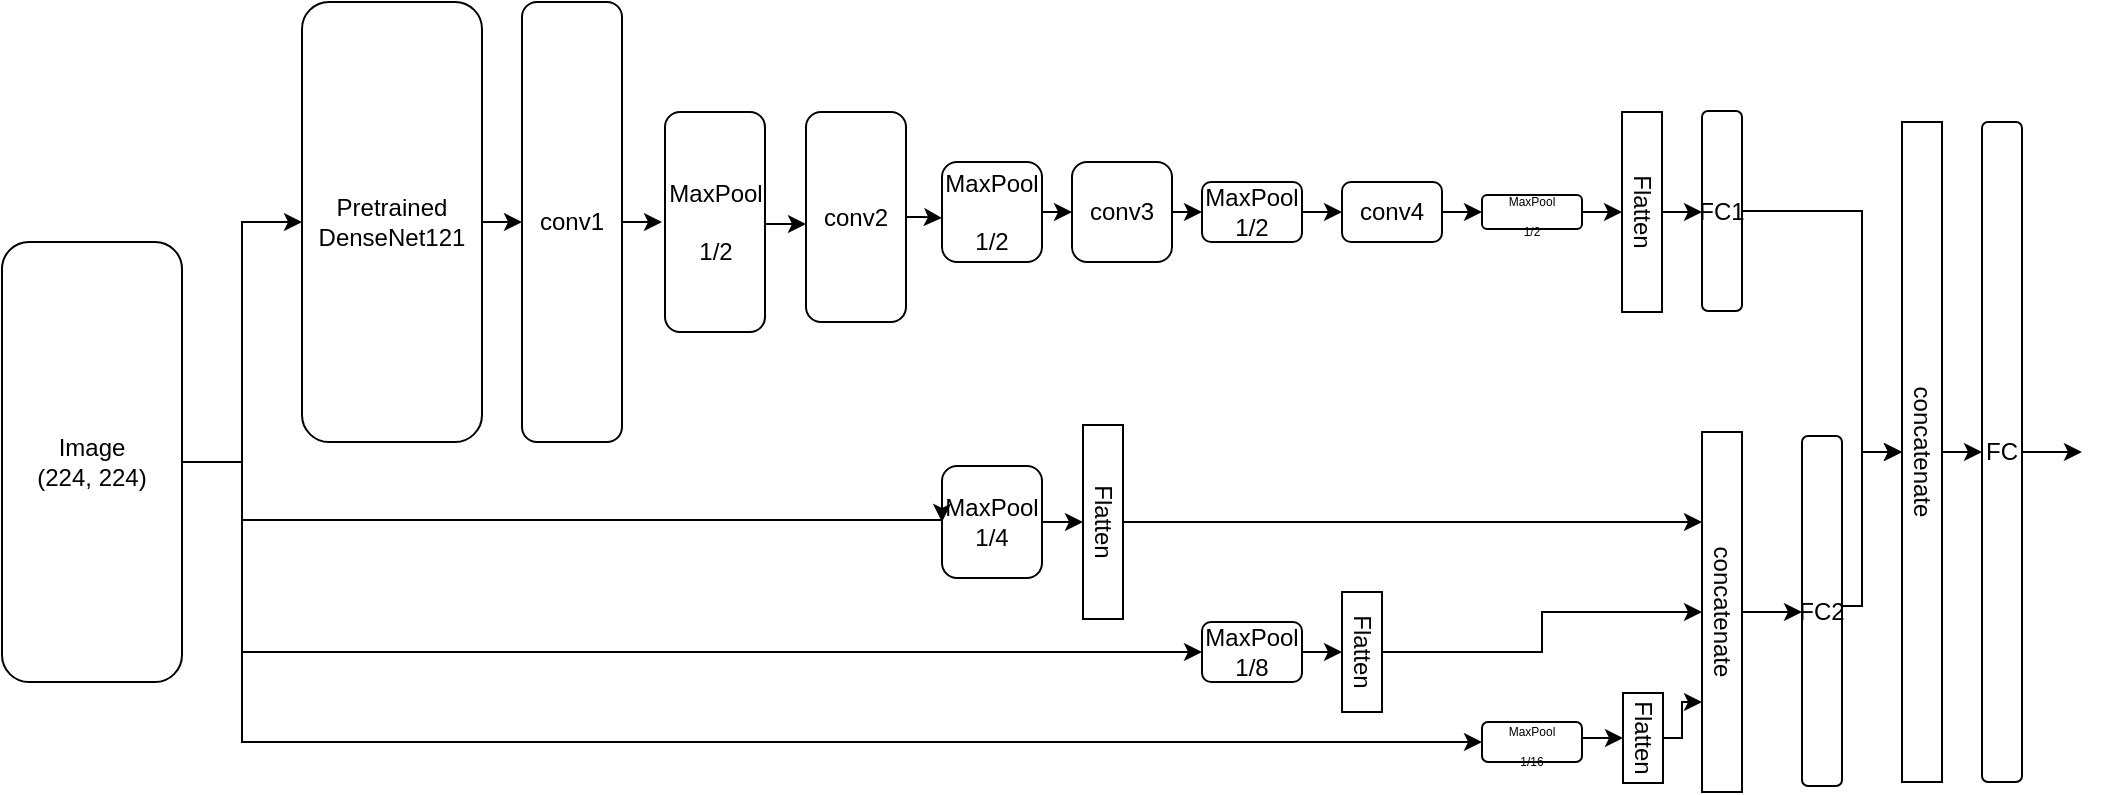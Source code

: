 <mxfile version="10.6.1" type="device"><diagram id="mYBcJEUczrM0jmcquavt" name="Page-1"><mxGraphModel dx="2030" dy="790" grid="1" gridSize="10" guides="1" tooltips="1" connect="1" arrows="1" fold="1" page="1" pageScale="1.5" pageWidth="827" pageHeight="1169" math="0" shadow="0"><root><mxCell id="0"/><mxCell id="1" parent="0"/><mxCell id="JtmCwyaHHPHIik8KMfxs-60" value="" style="edgeStyle=orthogonalEdgeStyle;rounded=0;orthogonalLoop=1;jettySize=auto;html=1;" edge="1" parent="1" source="JtmCwyaHHPHIik8KMfxs-1"><mxGeometry relative="1" as="geometry"><mxPoint x="310" y="150" as="targetPoint"/></mxGeometry></mxCell><mxCell id="JtmCwyaHHPHIik8KMfxs-1" value="Pretrained&lt;br&gt;DenseNet121&lt;br&gt;" style="rounded=1;whiteSpace=wrap;html=1;" vertex="1" parent="1"><mxGeometry x="200" y="40" width="90" height="220" as="geometry"/></mxCell><mxCell id="JtmCwyaHHPHIik8KMfxs-63" value="" style="edgeStyle=orthogonalEdgeStyle;rounded=0;orthogonalLoop=1;jettySize=auto;html=1;" edge="1" parent="1" source="JtmCwyaHHPHIik8KMfxs-2"><mxGeometry relative="1" as="geometry"><mxPoint x="380" y="150" as="targetPoint"/></mxGeometry></mxCell><mxCell id="JtmCwyaHHPHIik8KMfxs-2" value="conv1&lt;br&gt;" style="rounded=1;whiteSpace=wrap;html=1;" vertex="1" parent="1"><mxGeometry x="310" y="40" width="50" height="220" as="geometry"/></mxCell><mxCell id="JtmCwyaHHPHIik8KMfxs-82" style="edgeStyle=orthogonalEdgeStyle;rounded=0;orthogonalLoop=1;jettySize=auto;html=1;exitX=1;exitY=0.5;exitDx=0;exitDy=0;entryX=0.5;entryY=1;entryDx=0;entryDy=0;" edge="1" parent="1" source="JtmCwyaHHPHIik8KMfxs-9" target="JtmCwyaHHPHIik8KMfxs-41"><mxGeometry relative="1" as="geometry"><Array as="points"><mxPoint x="980" y="144"/><mxPoint x="980" y="265"/></Array></mxGeometry></mxCell><mxCell id="JtmCwyaHHPHIik8KMfxs-9" value="FC1&lt;br&gt;" style="rounded=1;whiteSpace=wrap;html=1;" vertex="1" parent="1"><mxGeometry x="900" y="94.5" width="20" height="100" as="geometry"/></mxCell><mxCell id="JtmCwyaHHPHIik8KMfxs-64" value="" style="edgeStyle=orthogonalEdgeStyle;rounded=0;orthogonalLoop=1;jettySize=auto;html=1;entryX=0.005;entryY=0.533;entryDx=0;entryDy=0;entryPerimeter=0;" edge="1" parent="1" source="JtmCwyaHHPHIik8KMfxs-11" target="JtmCwyaHHPHIik8KMfxs-21"><mxGeometry relative="1" as="geometry"><mxPoint x="440" y="160" as="targetPoint"/><Array as="points"><mxPoint x="452" y="151"/><mxPoint x="452" y="151"/></Array></mxGeometry></mxCell><mxCell id="JtmCwyaHHPHIik8KMfxs-11" value="MaxPool&lt;br&gt;&lt;br&gt;1/2&lt;br&gt;" style="rounded=1;whiteSpace=wrap;html=1;" vertex="1" parent="1"><mxGeometry x="381.5" y="95" width="50" height="110" as="geometry"/></mxCell><mxCell id="JtmCwyaHHPHIik8KMfxs-91" style="edgeStyle=orthogonalEdgeStyle;rounded=0;orthogonalLoop=1;jettySize=auto;html=1;exitX=1;exitY=0.5;exitDx=0;exitDy=0;entryX=0.5;entryY=1;entryDx=0;entryDy=0;" edge="1" parent="1" source="JtmCwyaHHPHIik8KMfxs-12" target="JtmCwyaHHPHIik8KMfxs-29"><mxGeometry relative="1" as="geometry"/></mxCell><mxCell id="JtmCwyaHHPHIik8KMfxs-12" value="MaxPool&lt;br&gt;1/4&lt;br&gt;" style="rounded=1;whiteSpace=wrap;html=1;" vertex="1" parent="1"><mxGeometry x="520" y="272" width="50" height="56" as="geometry"/></mxCell><mxCell id="JtmCwyaHHPHIik8KMfxs-90" style="edgeStyle=orthogonalEdgeStyle;rounded=0;orthogonalLoop=1;jettySize=auto;html=1;exitX=1;exitY=0.5;exitDx=0;exitDy=0;entryX=0.5;entryY=1;entryDx=0;entryDy=0;" edge="1" parent="1" source="JtmCwyaHHPHIik8KMfxs-13" target="JtmCwyaHHPHIik8KMfxs-32"><mxGeometry relative="1" as="geometry"/></mxCell><mxCell id="JtmCwyaHHPHIik8KMfxs-13" value="MaxPool&lt;br&gt;1/8&lt;br&gt;" style="rounded=1;whiteSpace=wrap;html=1;" vertex="1" parent="1"><mxGeometry x="650" y="350" width="50" height="30" as="geometry"/></mxCell><mxCell id="JtmCwyaHHPHIik8KMfxs-81" style="edgeStyle=orthogonalEdgeStyle;rounded=0;orthogonalLoop=1;jettySize=auto;html=1;exitX=0.5;exitY=0;exitDx=0;exitDy=0;entryX=0;entryY=0.5;entryDx=0;entryDy=0;" edge="1" parent="1" source="JtmCwyaHHPHIik8KMfxs-14" target="JtmCwyaHHPHIik8KMfxs-9"><mxGeometry relative="1" as="geometry"/></mxCell><mxCell id="JtmCwyaHHPHIik8KMfxs-14" value="Flatten" style="rounded=0;whiteSpace=wrap;html=1;rotation=90;" vertex="1" parent="1"><mxGeometry x="820" y="135" width="100" height="20" as="geometry"/></mxCell><mxCell id="JtmCwyaHHPHIik8KMfxs-69" value="" style="edgeStyle=orthogonalEdgeStyle;rounded=0;orthogonalLoop=1;jettySize=auto;html=1;" edge="1" parent="1" source="JtmCwyaHHPHIik8KMfxs-21"><mxGeometry relative="1" as="geometry"><mxPoint x="520" y="148" as="targetPoint"/><Array as="points"><mxPoint x="510" y="148"/><mxPoint x="510" y="148"/></Array></mxGeometry></mxCell><mxCell id="JtmCwyaHHPHIik8KMfxs-21" value="conv2&lt;br&gt;" style="rounded=1;whiteSpace=wrap;html=1;" vertex="1" parent="1"><mxGeometry x="452" y="95" width="50" height="105" as="geometry"/></mxCell><mxCell id="JtmCwyaHHPHIik8KMfxs-74" style="edgeStyle=none;rounded=0;orthogonalLoop=1;jettySize=auto;html=1;exitX=1;exitY=0.5;exitDx=0;exitDy=0;" edge="1" parent="1" source="JtmCwyaHHPHIik8KMfxs-22" target="JtmCwyaHHPHIik8KMfxs-23"><mxGeometry relative="1" as="geometry"/></mxCell><mxCell id="JtmCwyaHHPHIik8KMfxs-22" value="MaxPool&lt;br&gt;&lt;br&gt;1/2&lt;br&gt;" style="rounded=1;whiteSpace=wrap;html=1;" vertex="1" parent="1"><mxGeometry x="520" y="120" width="50" height="50" as="geometry"/></mxCell><mxCell id="JtmCwyaHHPHIik8KMfxs-75" style="edgeStyle=none;rounded=0;orthogonalLoop=1;jettySize=auto;html=1;exitX=1;exitY=0.5;exitDx=0;exitDy=0;entryX=0;entryY=0.5;entryDx=0;entryDy=0;" edge="1" parent="1" source="JtmCwyaHHPHIik8KMfxs-23" target="JtmCwyaHHPHIik8KMfxs-24"><mxGeometry relative="1" as="geometry"/></mxCell><mxCell id="JtmCwyaHHPHIik8KMfxs-23" value="conv3&lt;br&gt;" style="rounded=1;whiteSpace=wrap;html=1;" vertex="1" parent="1"><mxGeometry x="585" y="120" width="50" height="50" as="geometry"/></mxCell><mxCell id="JtmCwyaHHPHIik8KMfxs-76" style="edgeStyle=none;rounded=0;orthogonalLoop=1;jettySize=auto;html=1;exitX=1;exitY=0.5;exitDx=0;exitDy=0;entryX=0;entryY=0.5;entryDx=0;entryDy=0;" edge="1" parent="1" source="JtmCwyaHHPHIik8KMfxs-24" target="JtmCwyaHHPHIik8KMfxs-25"><mxGeometry relative="1" as="geometry"/></mxCell><mxCell id="JtmCwyaHHPHIik8KMfxs-24" value="MaxPool&lt;br&gt;1/2&lt;br&gt;" style="rounded=1;whiteSpace=wrap;html=1;" vertex="1" parent="1"><mxGeometry x="650" y="130" width="50" height="30" as="geometry"/></mxCell><mxCell id="JtmCwyaHHPHIik8KMfxs-77" style="edgeStyle=none;rounded=0;orthogonalLoop=1;jettySize=auto;html=1;exitX=1;exitY=0.5;exitDx=0;exitDy=0;entryX=0;entryY=0.5;entryDx=0;entryDy=0;" edge="1" parent="1" source="JtmCwyaHHPHIik8KMfxs-25" target="JtmCwyaHHPHIik8KMfxs-26"><mxGeometry relative="1" as="geometry"/></mxCell><mxCell id="JtmCwyaHHPHIik8KMfxs-25" value="conv4&lt;br&gt;" style="rounded=1;whiteSpace=wrap;html=1;" vertex="1" parent="1"><mxGeometry x="720" y="130" width="50" height="30" as="geometry"/></mxCell><mxCell id="JtmCwyaHHPHIik8KMfxs-78" style="edgeStyle=none;rounded=0;orthogonalLoop=1;jettySize=auto;html=1;exitX=1;exitY=0.5;exitDx=0;exitDy=0;entryX=0.5;entryY=1;entryDx=0;entryDy=0;" edge="1" parent="1" source="JtmCwyaHHPHIik8KMfxs-26" target="JtmCwyaHHPHIik8KMfxs-14"><mxGeometry relative="1" as="geometry"/></mxCell><mxCell id="JtmCwyaHHPHIik8KMfxs-26" value="&lt;font style=&quot;font-size: 6px&quot;&gt;MaxPool&lt;br&gt;1/2&lt;/font&gt;&lt;br&gt;" style="rounded=1;whiteSpace=wrap;html=1;" vertex="1" parent="1"><mxGeometry x="790" y="136.5" width="50" height="17" as="geometry"/></mxCell><mxCell id="JtmCwyaHHPHIik8KMfxs-88" style="edgeStyle=orthogonalEdgeStyle;rounded=0;orthogonalLoop=1;jettySize=auto;html=1;exitX=1;exitY=0.5;exitDx=0;exitDy=0;entryX=0.5;entryY=1;entryDx=0;entryDy=0;" edge="1" parent="1" source="JtmCwyaHHPHIik8KMfxs-28" target="JtmCwyaHHPHIik8KMfxs-35"><mxGeometry relative="1" as="geometry"><Array as="points"><mxPoint x="840" y="408"/></Array></mxGeometry></mxCell><mxCell id="JtmCwyaHHPHIik8KMfxs-28" value="&lt;font style=&quot;font-size: 6px&quot;&gt;MaxPool&lt;br&gt;1/16&lt;/font&gt;&lt;br&gt;" style="rounded=1;whiteSpace=wrap;html=1;" vertex="1" parent="1"><mxGeometry x="790" y="400" width="50" height="20" as="geometry"/></mxCell><mxCell id="JtmCwyaHHPHIik8KMfxs-92" style="edgeStyle=orthogonalEdgeStyle;rounded=0;orthogonalLoop=1;jettySize=auto;html=1;exitX=0.5;exitY=0;exitDx=0;exitDy=0;entryX=0.25;entryY=1;entryDx=0;entryDy=0;" edge="1" parent="1" source="JtmCwyaHHPHIik8KMfxs-29" target="JtmCwyaHHPHIik8KMfxs-36"><mxGeometry relative="1" as="geometry"/></mxCell><mxCell id="JtmCwyaHHPHIik8KMfxs-29" value="Flatten" style="rounded=0;whiteSpace=wrap;html=1;rotation=90;" vertex="1" parent="1"><mxGeometry x="552" y="290" width="97" height="20" as="geometry"/></mxCell><mxCell id="JtmCwyaHHPHIik8KMfxs-87" style="edgeStyle=orthogonalEdgeStyle;rounded=0;orthogonalLoop=1;jettySize=auto;html=1;exitX=0.5;exitY=0;exitDx=0;exitDy=0;" edge="1" parent="1" source="JtmCwyaHHPHIik8KMfxs-32" target="JtmCwyaHHPHIik8KMfxs-36"><mxGeometry relative="1" as="geometry"/></mxCell><mxCell id="JtmCwyaHHPHIik8KMfxs-32" value="Flatten" style="rounded=0;whiteSpace=wrap;html=1;rotation=90;" vertex="1" parent="1"><mxGeometry x="700" y="355" width="60" height="20" as="geometry"/></mxCell><mxCell id="JtmCwyaHHPHIik8KMfxs-89" style="edgeStyle=orthogonalEdgeStyle;rounded=0;orthogonalLoop=1;jettySize=auto;html=1;exitX=0.5;exitY=0;exitDx=0;exitDy=0;entryX=0.75;entryY=1;entryDx=0;entryDy=0;" edge="1" parent="1" source="JtmCwyaHHPHIik8KMfxs-35" target="JtmCwyaHHPHIik8KMfxs-36"><mxGeometry relative="1" as="geometry"><Array as="points"><mxPoint x="890" y="408"/><mxPoint x="890" y="390"/></Array></mxGeometry></mxCell><mxCell id="JtmCwyaHHPHIik8KMfxs-35" value="Flatten" style="rounded=0;whiteSpace=wrap;html=1;rotation=90;" vertex="1" parent="1"><mxGeometry x="848" y="398" width="45" height="20" as="geometry"/></mxCell><mxCell id="JtmCwyaHHPHIik8KMfxs-86" style="edgeStyle=orthogonalEdgeStyle;rounded=0;orthogonalLoop=1;jettySize=auto;html=1;exitX=0.5;exitY=0;exitDx=0;exitDy=0;entryX=0;entryY=0.5;entryDx=0;entryDy=0;" edge="1" parent="1" source="JtmCwyaHHPHIik8KMfxs-36" target="JtmCwyaHHPHIik8KMfxs-39"><mxGeometry relative="1" as="geometry"/></mxCell><mxCell id="JtmCwyaHHPHIik8KMfxs-36" value="concatenate&lt;br&gt;" style="rounded=0;whiteSpace=wrap;html=1;rotation=90;" vertex="1" parent="1"><mxGeometry x="820" y="335" width="180" height="20" as="geometry"/></mxCell><mxCell id="JtmCwyaHHPHIik8KMfxs-83" style="edgeStyle=orthogonalEdgeStyle;rounded=0;orthogonalLoop=1;jettySize=auto;html=1;exitX=1;exitY=0.5;exitDx=0;exitDy=0;entryX=0.5;entryY=1;entryDx=0;entryDy=0;" edge="1" parent="1" source="JtmCwyaHHPHIik8KMfxs-39" target="JtmCwyaHHPHIik8KMfxs-41"><mxGeometry relative="1" as="geometry"><mxPoint x="1000" y="270" as="targetPoint"/><Array as="points"><mxPoint x="980" y="342"/><mxPoint x="980" y="265"/></Array></mxGeometry></mxCell><mxCell id="JtmCwyaHHPHIik8KMfxs-39" value="FC2&lt;br&gt;" style="rounded=1;whiteSpace=wrap;html=1;" vertex="1" parent="1"><mxGeometry x="950" y="257" width="20" height="175" as="geometry"/></mxCell><mxCell id="JtmCwyaHHPHIik8KMfxs-84" style="edgeStyle=orthogonalEdgeStyle;rounded=0;orthogonalLoop=1;jettySize=auto;html=1;exitX=0.5;exitY=0;exitDx=0;exitDy=0;entryX=0;entryY=0.5;entryDx=0;entryDy=0;" edge="1" parent="1" source="JtmCwyaHHPHIik8KMfxs-41" target="JtmCwyaHHPHIik8KMfxs-42"><mxGeometry relative="1" as="geometry"/></mxCell><mxCell id="JtmCwyaHHPHIik8KMfxs-41" value="concatenate&lt;br&gt;" style="rounded=0;whiteSpace=wrap;html=1;rotation=90;" vertex="1" parent="1"><mxGeometry x="845" y="255" width="330" height="20" as="geometry"/></mxCell><mxCell id="JtmCwyaHHPHIik8KMfxs-85" style="edgeStyle=orthogonalEdgeStyle;rounded=0;orthogonalLoop=1;jettySize=auto;html=1;exitX=1;exitY=0.5;exitDx=0;exitDy=0;" edge="1" parent="1" source="JtmCwyaHHPHIik8KMfxs-42"><mxGeometry relative="1" as="geometry"><mxPoint x="1089.961" y="265.019" as="targetPoint"/></mxGeometry></mxCell><mxCell id="JtmCwyaHHPHIik8KMfxs-42" value="FC&lt;br&gt;" style="rounded=1;whiteSpace=wrap;html=1;" vertex="1" parent="1"><mxGeometry x="1040" y="100" width="20" height="330" as="geometry"/></mxCell><mxCell id="JtmCwyaHHPHIik8KMfxs-46" value="" style="edgeStyle=orthogonalEdgeStyle;rounded=0;orthogonalLoop=1;jettySize=auto;html=1;entryX=0;entryY=0.5;entryDx=0;entryDy=0;" edge="1" parent="1" source="JtmCwyaHHPHIik8KMfxs-44" target="JtmCwyaHHPHIik8KMfxs-1"><mxGeometry relative="1" as="geometry"><mxPoint x="220" y="270" as="targetPoint"/></mxGeometry></mxCell><mxCell id="JtmCwyaHHPHIik8KMfxs-52" value="" style="edgeStyle=orthogonalEdgeStyle;rounded=0;orthogonalLoop=1;jettySize=auto;html=1;entryX=0;entryY=0.5;entryDx=0;entryDy=0;exitX=1;exitY=0.5;exitDx=0;exitDy=0;" edge="1" parent="1" source="JtmCwyaHHPHIik8KMfxs-44" target="JtmCwyaHHPHIik8KMfxs-12"><mxGeometry relative="1" as="geometry"><mxPoint x="220" y="270" as="targetPoint"/><Array as="points"><mxPoint x="170" y="270"/><mxPoint x="170" y="299"/></Array></mxGeometry></mxCell><mxCell id="JtmCwyaHHPHIik8KMfxs-93" style="edgeStyle=orthogonalEdgeStyle;rounded=0;orthogonalLoop=1;jettySize=auto;html=1;exitX=1;exitY=0.5;exitDx=0;exitDy=0;entryX=0;entryY=0.5;entryDx=0;entryDy=0;" edge="1" parent="1" source="JtmCwyaHHPHIik8KMfxs-44" target="JtmCwyaHHPHIik8KMfxs-13"><mxGeometry relative="1" as="geometry"><Array as="points"><mxPoint x="170" y="270"/><mxPoint x="170" y="365"/></Array></mxGeometry></mxCell><mxCell id="JtmCwyaHHPHIik8KMfxs-94" style="edgeStyle=orthogonalEdgeStyle;rounded=0;orthogonalLoop=1;jettySize=auto;html=1;exitX=1;exitY=0.5;exitDx=0;exitDy=0;entryX=0;entryY=0.5;entryDx=0;entryDy=0;" edge="1" parent="1" source="JtmCwyaHHPHIik8KMfxs-44" target="JtmCwyaHHPHIik8KMfxs-28"><mxGeometry relative="1" as="geometry"><Array as="points"><mxPoint x="170" y="270"/><mxPoint x="170" y="410"/></Array></mxGeometry></mxCell><mxCell id="JtmCwyaHHPHIik8KMfxs-44" value="Image&lt;br&gt;(224, 224)&lt;br&gt;" style="rounded=1;whiteSpace=wrap;html=1;" vertex="1" parent="1"><mxGeometry x="50" y="160" width="90" height="220" as="geometry"/></mxCell></root></mxGraphModel></diagram></mxfile>